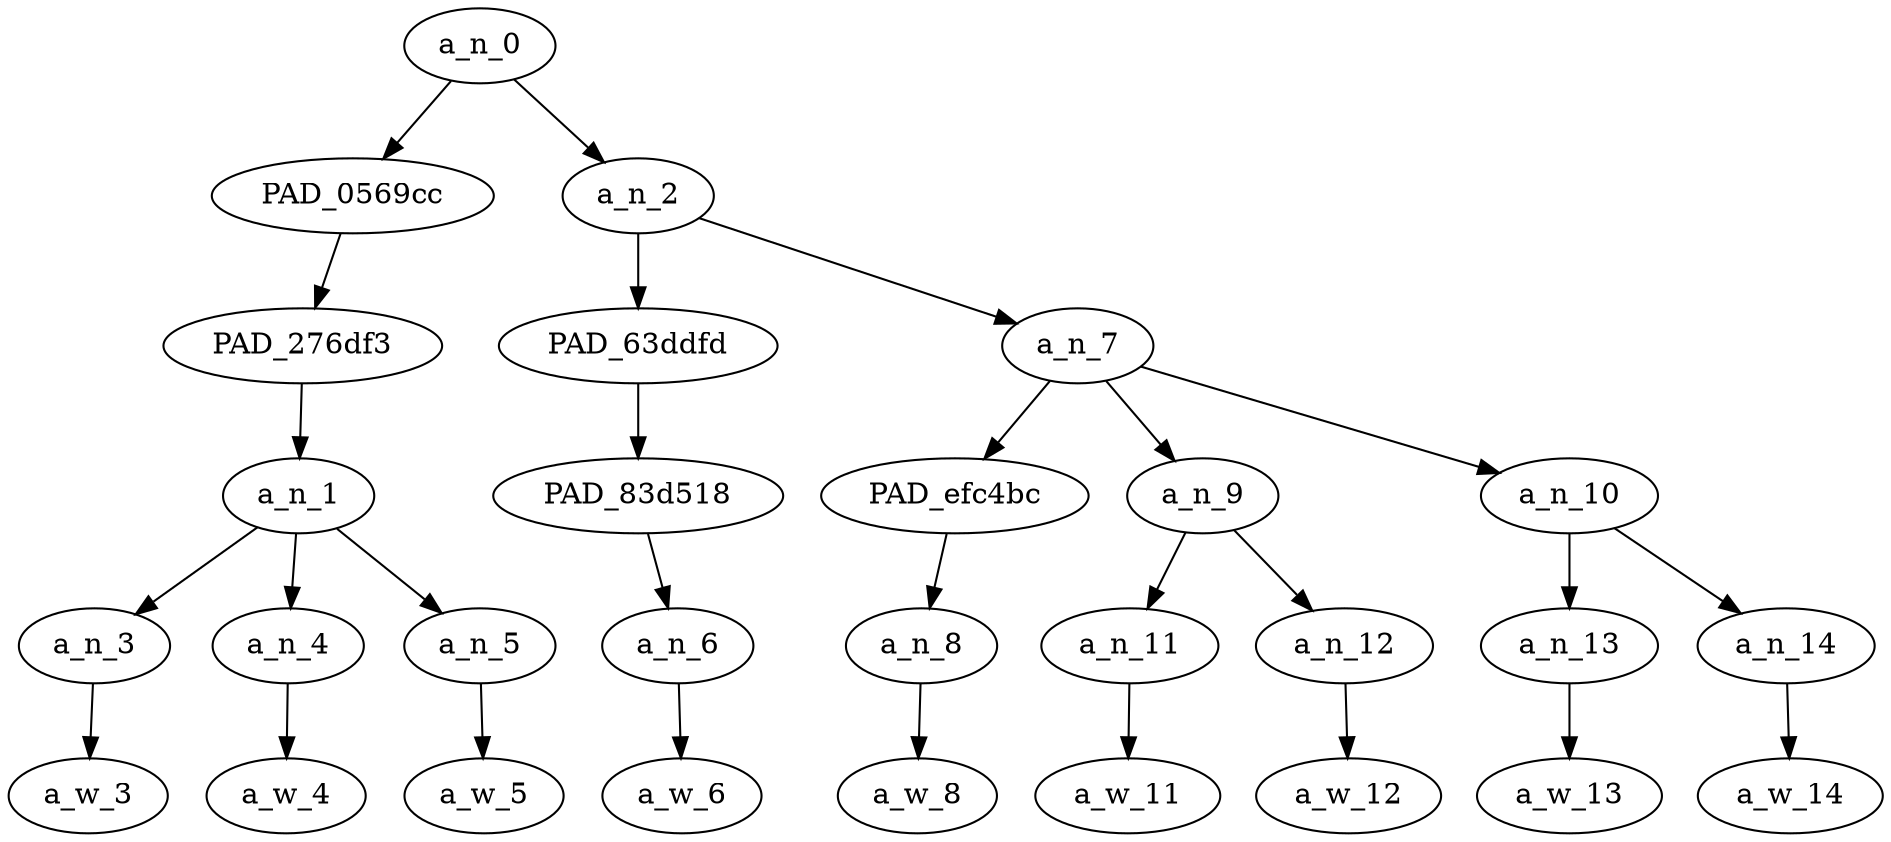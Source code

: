 strict digraph "" {
	a_n_0	[div_dir=1,
		index=0,
		level=5,
		pos="2.666666666666667,5!",
		text_span="[0, 1, 2, 3, 4, 5, 6, 7, 8]",
		value=1.00000001];
	PAD_0569cc	[div_dir=1,
		index=0,
		level=4,
		pos="1.0,4!",
		text_span="[0, 1, 2]",
		value=0.45620017];
	a_n_0 -> PAD_0569cc;
	a_n_2	[div_dir=1,
		index=1,
		level=4,
		pos="4.333333333333334,4!",
		text_span="[3, 4, 5, 6, 7, 8]",
		value=0.54347228];
	a_n_0 -> a_n_2;
	PAD_276df3	[div_dir=1,
		index=0,
		level=3,
		pos="1.0,3!",
		text_span="[0, 1, 2]",
		value=0.45620017];
	PAD_0569cc -> PAD_276df3;
	a_n_1	[div_dir=1,
		index=0,
		level=2,
		pos="1.0,2!",
		text_span="[0, 1, 2]",
		value=0.45620017];
	PAD_276df3 -> a_n_1;
	a_n_3	[div_dir=1,
		index=0,
		level=1,
		pos="0.0,1!",
		text_span="[0]",
		value=0.07956024];
	a_n_1 -> a_n_3;
	a_n_4	[div_dir=1,
		index=1,
		level=1,
		pos="1.0,1!",
		text_span="[1]",
		value=0.27496418];
	a_n_1 -> a_n_4;
	a_n_5	[div_dir=-1,
		index=2,
		level=1,
		pos="2.0,1!",
		text_span="[2]",
		value=0.10158208];
	a_n_1 -> a_n_5;
	a_w_3	[div_dir=0,
		index=0,
		level=0,
		pos="0,0!",
		text_span="[0]",
		value=real];
	a_n_3 -> a_w_3;
	a_w_4	[div_dir=0,
		index=1,
		level=0,
		pos="1,0!",
		text_span="[1]",
		value=dysphoria];
	a_n_4 -> a_w_4;
	a_w_5	[div_dir=0,
		index=2,
		level=0,
		pos="2,0!",
		text_span="[2]",
		value=hours];
	a_n_5 -> a_w_5;
	PAD_63ddfd	[div_dir=-1,
		index=1,
		level=3,
		pos="3.0,3!",
		text_span="[3]",
		value=0.06917832];
	a_n_2 -> PAD_63ddfd;
	a_n_7	[div_dir=1,
		index=2,
		level=3,
		pos="5.666666666666667,3!",
		text_span="[4, 5, 6, 7, 8]",
		value=0.47391918];
	a_n_2 -> a_n_7;
	PAD_83d518	[div_dir=-1,
		index=1,
		level=2,
		pos="3.0,2!",
		text_span="[3]",
		value=0.06917832];
	PAD_63ddfd -> PAD_83d518;
	a_n_6	[div_dir=-1,
		index=3,
		level=1,
		pos="3.0,1!",
		text_span="[3]",
		value=0.06917832];
	PAD_83d518 -> a_n_6;
	a_w_6	[div_dir=0,
		index=3,
		level=0,
		pos="3,0!",
		text_span="[3]",
		value=why];
	a_n_6 -> a_w_6;
	PAD_efc4bc	[div_dir=1,
		index=2,
		level=2,
		pos="4.0,2!",
		text_span="[4]",
		value=0.06050194];
	a_n_7 -> PAD_efc4bc;
	a_n_9	[div_dir=1,
		index=3,
		level=2,
		pos="5.5,2!",
		text_span="[5, 6]",
		value=0.14709657];
	a_n_7 -> a_n_9;
	a_n_10	[div_dir=1,
		index=4,
		level=2,
		pos="7.5,2!",
		text_span="[7, 8]",
		value=0.26583971];
	a_n_7 -> a_n_10;
	a_n_8	[div_dir=1,
		index=4,
		level=1,
		pos="4.0,1!",
		text_span="[4]",
		value=0.06050194];
	PAD_efc4bc -> a_n_8;
	a_w_8	[div_dir=0,
		index=4,
		level=0,
		pos="4,0!",
		text_span="[4]",
		value=are];
	a_n_8 -> a_w_8;
	a_n_11	[div_dir=1,
		index=5,
		level=1,
		pos="5.0,1!",
		text_span="[5]",
		value=0.06218821];
	a_n_9 -> a_n_11;
	a_n_12	[div_dir=-1,
		index=6,
		level=1,
		pos="6.0,1!",
		text_span="[6]",
		value=0.08484709];
	a_n_9 -> a_n_12;
	a_w_11	[div_dir=0,
		index=5,
		level=0,
		pos="5,0!",
		text_span="[5]",
		value=my];
	a_n_11 -> a_w_11;
	a_w_12	[div_dir=0,
		index=6,
		level=0,
		pos="6,0!",
		text_span="[6]",
		value=arms];
	a_n_12 -> a_w_12;
	a_n_13	[div_dir=1,
		index=7,
		level=1,
		pos="7.0,1!",
		text_span="[7]",
		value=0.07328894];
	a_n_10 -> a_n_13;
	a_n_14	[div_dir=1,
		index=8,
		level=1,
		pos="8.0,1!",
		text_span="[8]",
		value=0.19208597];
	a_n_10 -> a_n_14;
	a_w_13	[div_dir=0,
		index=7,
		level=0,
		pos="7,0!",
		text_span="[7]",
		value=so];
	a_n_13 -> a_w_13;
	a_w_14	[div_dir=0,
		index=8,
		level=0,
		pos="8,0!",
		text_span="[8]",
		value=hairy];
	a_n_14 -> a_w_14;
}
